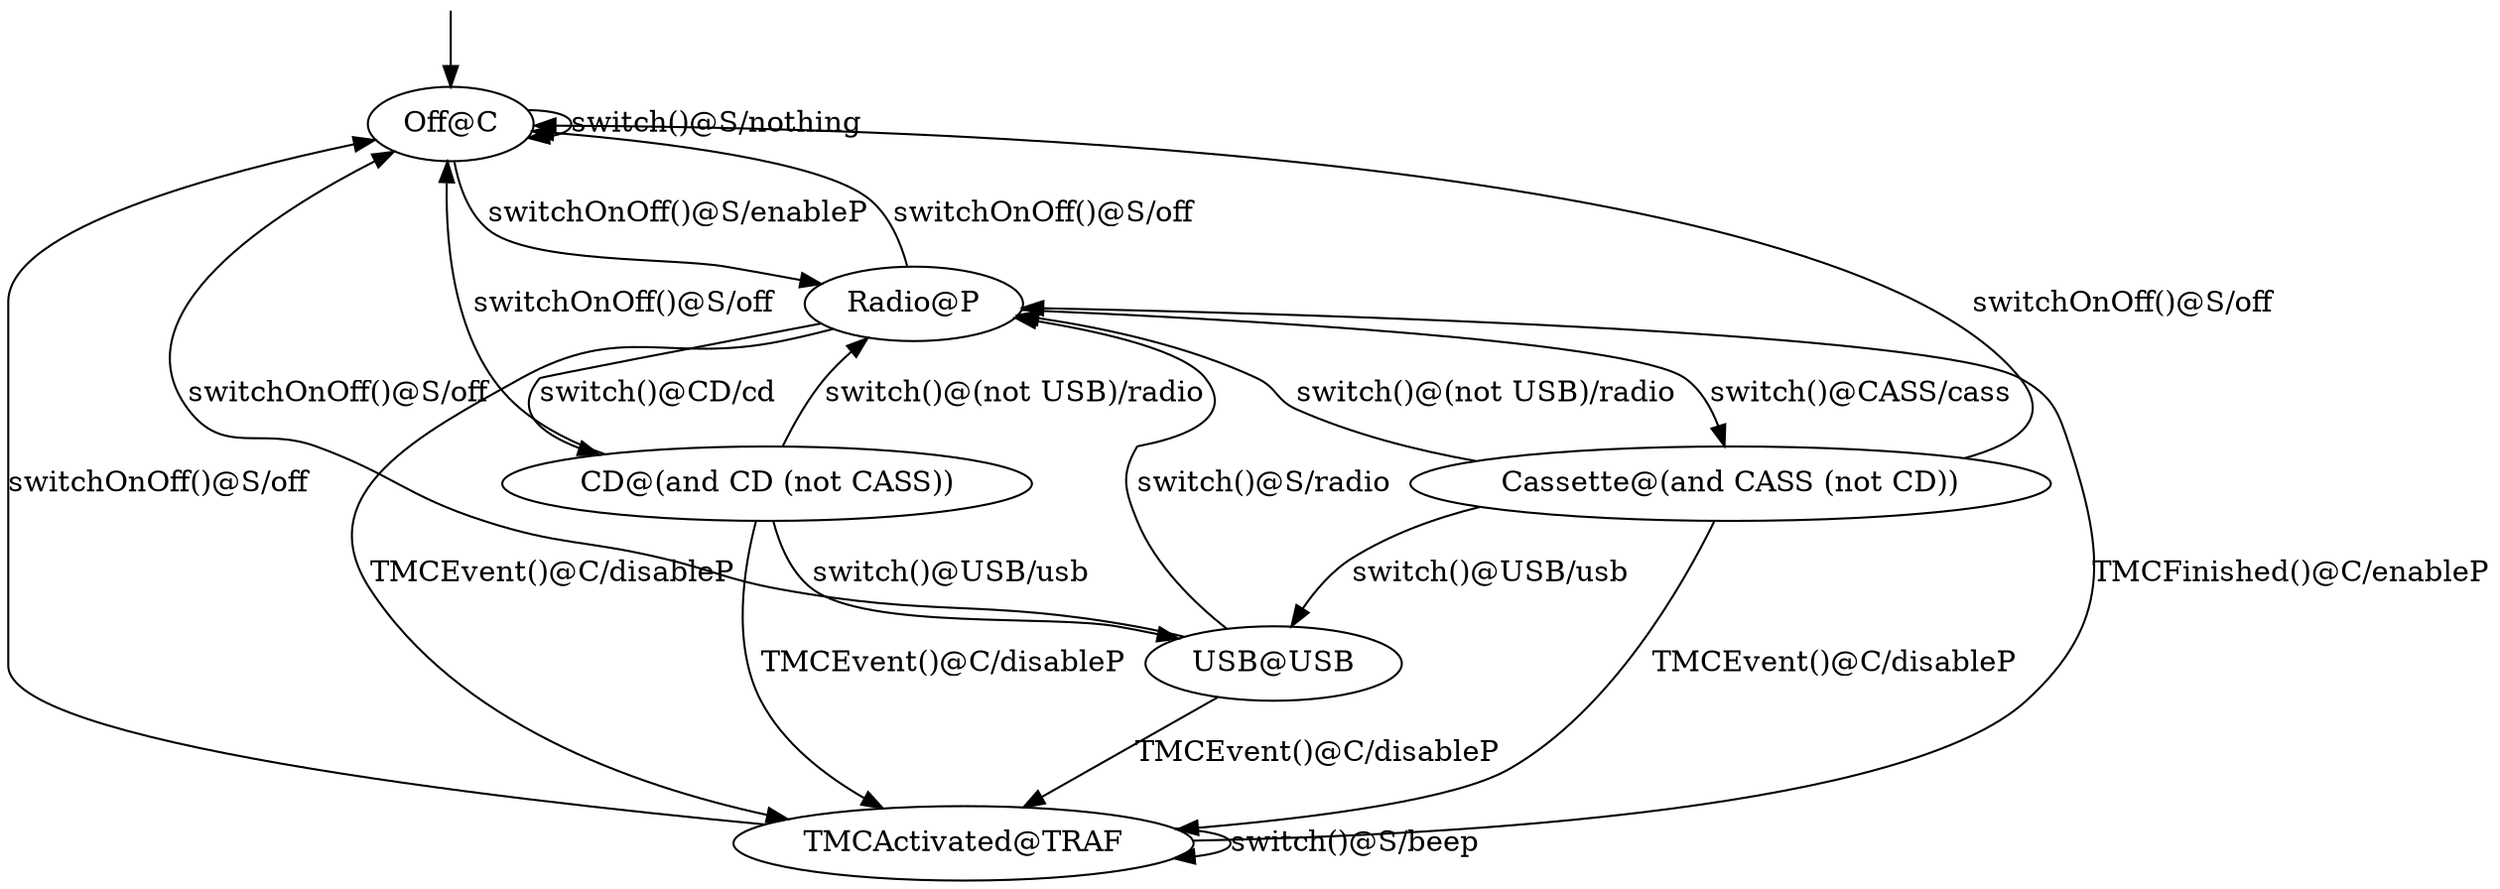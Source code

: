 digraph g {
	graph [name=g];
	node [label="\N"];
	"Off@C" -> "Off@C"	 [label="switch()@S/nothing"];
	"Off@C" -> "Radio@P"	 [label="switchOnOff()@S/enableP"];
	"Radio@P" -> "Off@C"	 [label="switchOnOff()@S/off"];
	"Radio@P" -> "TMCActivated@TRAF"	 [label="TMCEvent()@C/disableP"];
	"Radio@P" -> "Cassette@(and CASS (not CD))"	 [label="switch()@CASS/cass"];
	"Radio@P" -> "CD@(and CD (not CASS))"	 [label="switch()@CD/cd"];
	"TMCActivated@TRAF" -> "Off@C"	 [label="switchOnOff()@S/off"];
	"TMCActivated@TRAF" -> "Radio@P"	 [label="TMCFinished()@C/enableP"];
	"TMCActivated@TRAF" -> "TMCActivated@TRAF"	 [label="switch()@S/beep"];
	"Cassette@(and CASS (not CD))" -> "Off@C"	 [label="switchOnOff()@S/off"];
	"Cassette@(and CASS (not CD))" -> "Radio@P"	 [label="switch()@(not USB)/radio"];
	"Cassette@(and CASS (not CD))" -> "TMCActivated@TRAF"	 [label="TMCEvent()@C/disableP"];
	"Cassette@(and CASS (not CD))" -> "USB@USB"	 [label="switch()@USB/usb"];
	"CD@(and CD (not CASS))" -> "Off@C"	 [label="switchOnOff()@S/off"];
	"CD@(and CD (not CASS))" -> "Radio@P"	 [label="switch()@(not USB)/radio"];
	"CD@(and CD (not CASS))" -> "TMCActivated@TRAF"	 [label="TMCEvent()@C/disableP"];
	"CD@(and CD (not CASS))" -> "USB@USB"	 [label="switch()@USB/usb"];
	"USB@USB" -> "Off@C"	 [label="switchOnOff()@S/off"];
	"USB@USB" -> "Radio@P"	 [label="switch()@S/radio"];
	"USB@USB" -> "TMCActivated@TRAF"	 [label="TMCEvent()@C/disableP"];
	__start0	 [height=0,
		label="",
		shape=none,
		width=0];
	__start0 -> "Off@C";
}
